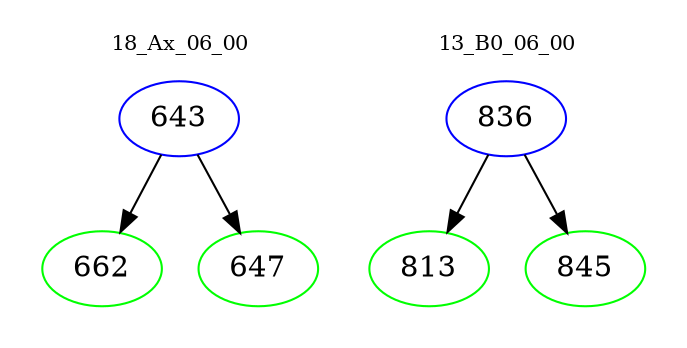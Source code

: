 digraph{
subgraph cluster_0 {
color = white
label = "18_Ax_06_00";
fontsize=10;
T0_643 [label="643", color="blue"]
T0_643 -> T0_662 [color="black"]
T0_662 [label="662", color="green"]
T0_643 -> T0_647 [color="black"]
T0_647 [label="647", color="green"]
}
subgraph cluster_1 {
color = white
label = "13_B0_06_00";
fontsize=10;
T1_836 [label="836", color="blue"]
T1_836 -> T1_813 [color="black"]
T1_813 [label="813", color="green"]
T1_836 -> T1_845 [color="black"]
T1_845 [label="845", color="green"]
}
}
